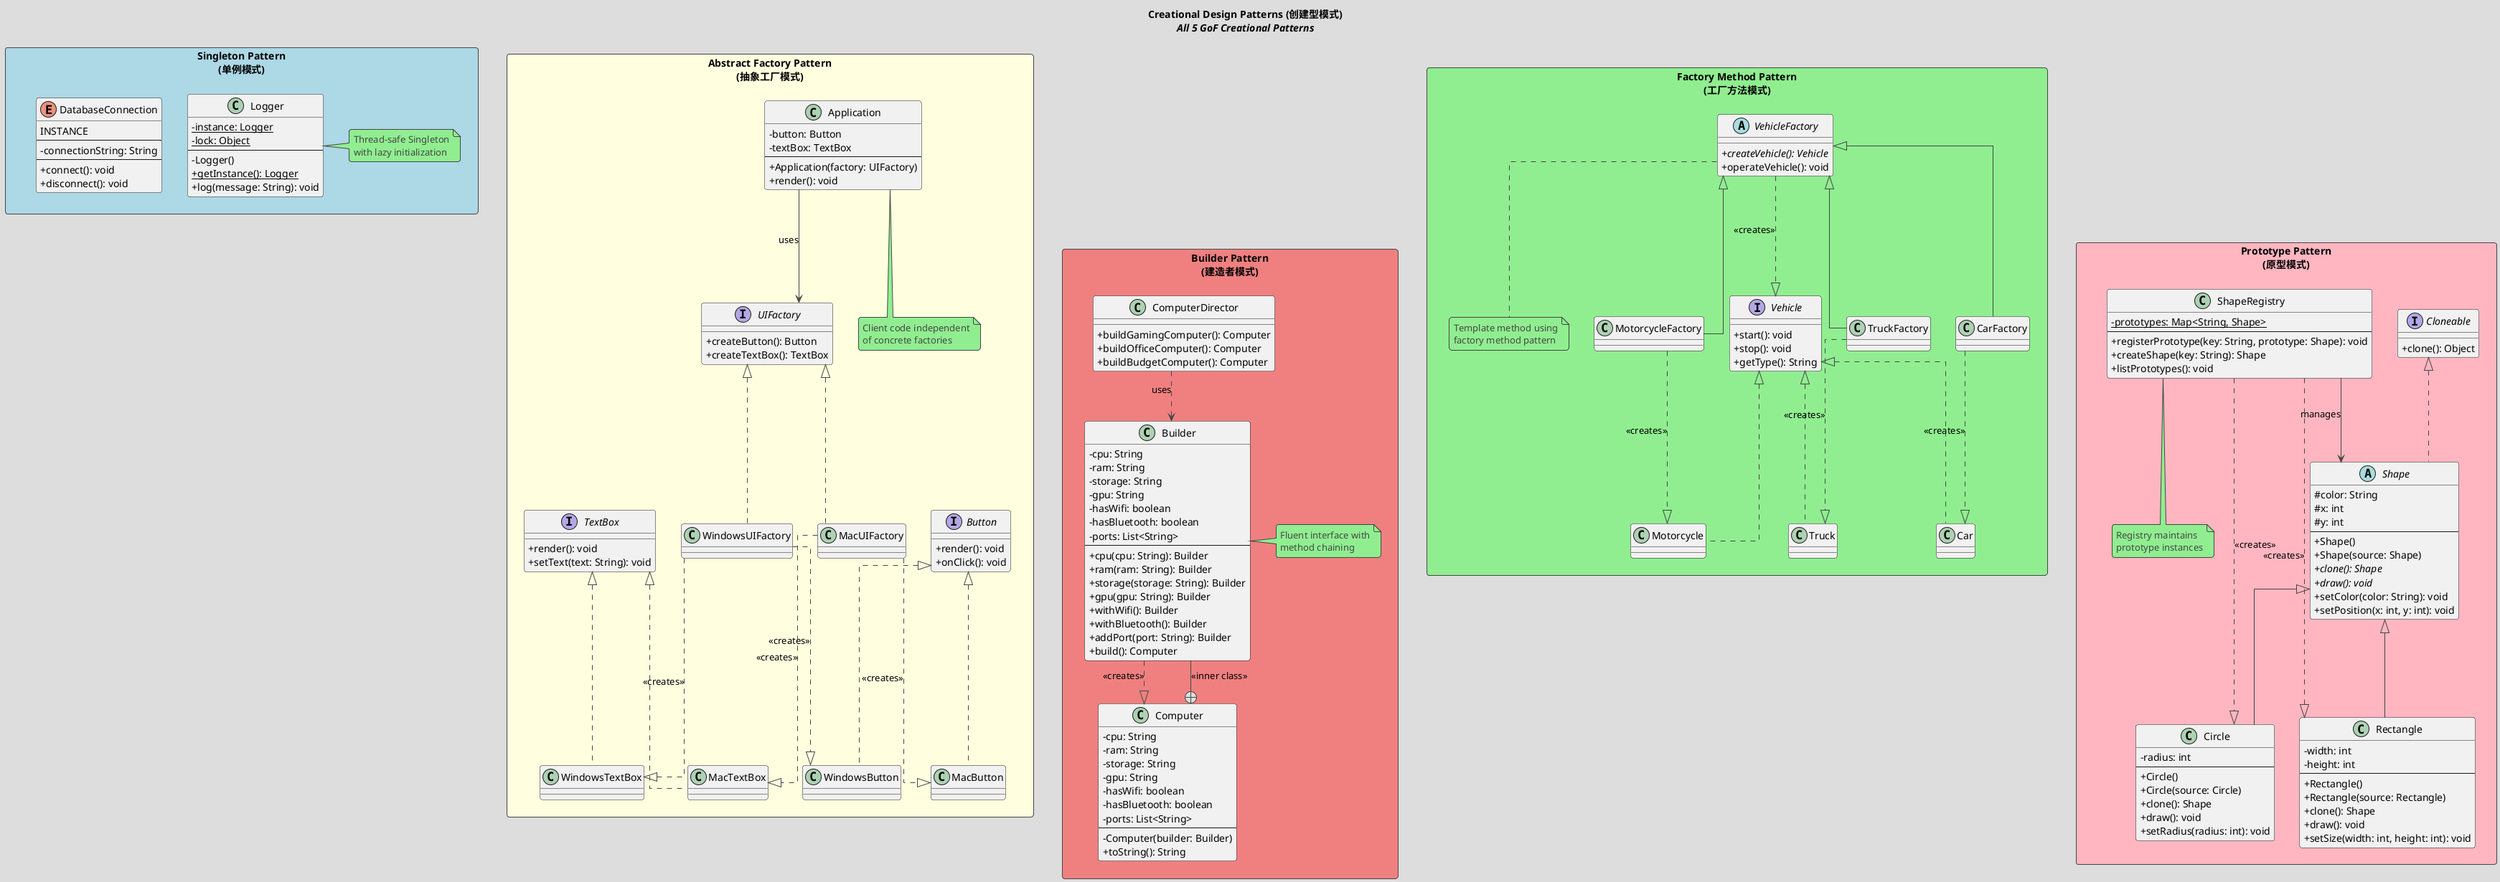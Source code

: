 @startuml Creational_Design_Patterns
!theme toy
skinparam packageStyle rectangle
skinparam linetype ortho
skinparam classAttributeIconSize 0

title **Creational Design Patterns (创建型模式)**\n//All 5 GoF Creational Patterns//

package "Singleton Pattern\n(单例模式)" as singleton #LightBlue {
    enum DatabaseConnection {
        INSTANCE
        --
        -connectionString: String
        --
        +connect(): void
        +disconnect(): void
    }

    class Logger {
        -{static} instance: Logger
        -{static} lock: Object
        --
        -Logger()
        +{static} getInstance(): Logger
        +log(message: String): void
    }

    note right of Logger : Thread-safe Singleton\nwith lazy initialization
}

package "Factory Method Pattern\n(工厂方法模式)" as factory #LightGreen {
    interface Vehicle {
        +start(): void
        +stop(): void
        +getType(): String
    }

    class Car implements Vehicle
    class Motorcycle implements Vehicle
    class Truck implements Vehicle

    abstract class VehicleFactory {
        +{abstract} createVehicle(): Vehicle
        +operateVehicle(): void
    }

    class CarFactory extends VehicleFactory
    class MotorcycleFactory extends VehicleFactory
    class TruckFactory extends VehicleFactory

    VehicleFactory ..|> Vehicle : <<creates>>
    CarFactory ..|> Car : <<creates>>
    MotorcycleFactory ..|> Motorcycle : <<creates>>
    TruckFactory ..|> Truck : <<creates>>

    note bottom of VehicleFactory : Template method using\nfactory method pattern
}

package "Abstract Factory Pattern\n(抽象工厂模式)" as abstractfactory #LightYellow {
    interface Button {
        +render(): void
        +onClick(): void
    }

    interface TextBox {
        +render(): void
        +setText(text: String): void
    }

    class WindowsButton implements Button
    class WindowsTextBox implements TextBox
    class MacButton implements Button
    class MacTextBox implements TextBox

    interface UIFactory {
        +createButton(): Button
        +createTextBox(): TextBox
    }

    class WindowsUIFactory implements UIFactory
    class MacUIFactory implements UIFactory

    class Application {
        -button: Button
        -textBox: TextBox
        --
        +Application(factory: UIFactory)
        +render(): void
    }

    WindowsUIFactory ..|> WindowsButton : <<creates>>
    WindowsUIFactory ..|> WindowsTextBox : <<creates>>
    MacUIFactory ..|> MacButton : <<creates>>
    MacUIFactory ..|> MacTextBox : <<creates>>
    Application --> UIFactory : uses

    note bottom of Application : Client code independent\nof concrete factories
}

package "Builder Pattern\n(建造者模式)" as builder #LightCoral {
    class Computer {
        -cpu: String
        -ram: String
        -storage: String
        -gpu: String
        -hasWifi: boolean
        -hasBluetooth: boolean
        -ports: List<String>
        --
        -Computer(builder: Builder)
        +toString(): String
    }

    class Builder {
        -cpu: String
        -ram: String
        -storage: String
        -gpu: String
        -hasWifi: boolean
        -hasBluetooth: boolean
        -ports: List<String>
        --
        +cpu(cpu: String): Builder
        +ram(ram: String): Builder
        +storage(storage: String): Builder
        +gpu(gpu: String): Builder
        +withWifi(): Builder
        +withBluetooth(): Builder
        +addPort(port: String): Builder
        +build(): Computer
    }

    class ComputerDirector {
        +buildGamingComputer(): Computer
        +buildOfficeComputer(): Computer
        +buildBudgetComputer(): Computer
    }

    Computer +-- Builder : <<inner class>>
    ComputerDirector ..> Builder : uses
    Builder ..|> Computer : <<creates>>

    note right of Builder : Fluent interface with\nmethod chaining
}

package "Prototype Pattern\n(原型模式)" as prototype #LightPink {
    interface Cloneable {
        +clone(): Object
    }

    abstract class Shape implements Cloneable {
        #color: String
        #x: int
        #y: int
        --
        +Shape()
        +Shape(source: Shape)
        +{abstract} clone(): Shape
        +{abstract} draw(): void
        +setColor(color: String): void
        +setPosition(x: int, y: int): void
    }

    class Circle extends Shape {
        -radius: int
        --
        +Circle()
        +Circle(source: Circle)
        +clone(): Shape
        +draw(): void
        +setRadius(radius: int): void
    }

    class Rectangle extends Shape {
        -width: int
        -height: int
        --
        +Rectangle()
        +Rectangle(source: Rectangle)
        +clone(): Shape
        +draw(): void
        +setSize(width: int, height: int): void
    }

    class ShapeRegistry {
        -{static} prototypes: Map<String, Shape>
        --
        +registerPrototype(key: String, prototype: Shape): void
        +createShape(key: String): Shape
        +listPrototypes(): void
    }

    ShapeRegistry --> Shape : manages
    ShapeRegistry ..|> Circle : <<creates>>
    ShapeRegistry ..|> Rectangle : <<creates>>

    note bottom of ShapeRegistry : Registry maintains\nprototype instances
}

' Layout hints
singleton -[hidden]right-> factory
factory -[hidden]right-> abstractfactory
abstractfactory -[hidden]down-> builder
builder -[hidden]right-> prototype

@enduml
